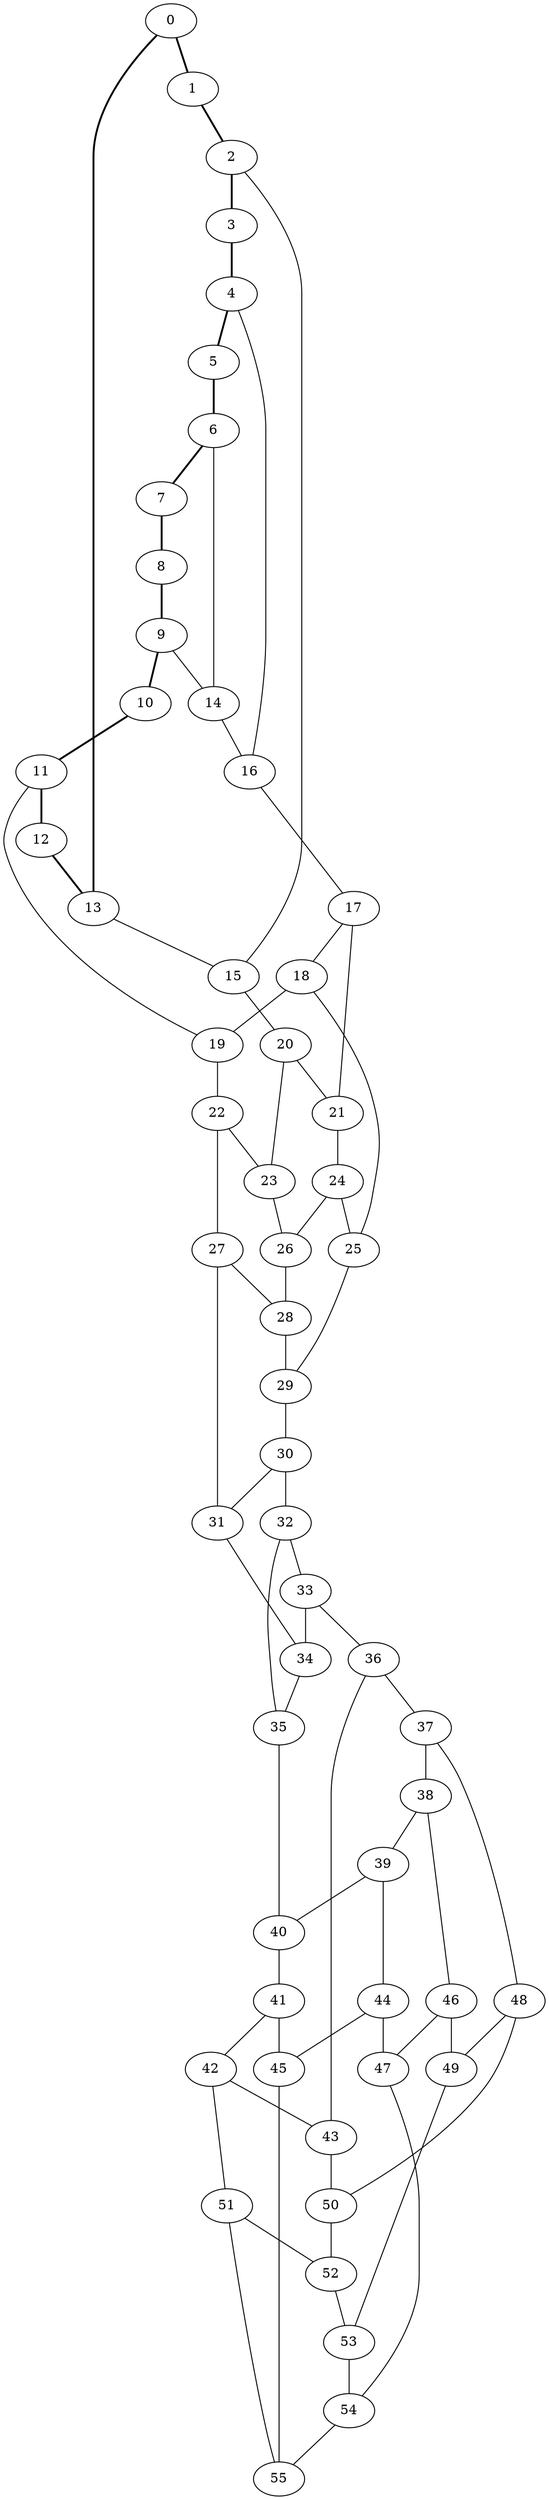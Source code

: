 //Inside of this graph isn't 3-connected
graph G {
0 [ pos = " 13.00,0.00!" ];
0 -- 1[style=bold];
0 -- 13[style=bold];
1 [ pos = " 11.71,5.64!" ];
1 -- 2[style=bold];
2 [ pos = " 8.11,10.16!" ];
2 -- 3[style=bold];
2 -- 15;
3 [ pos = " 2.89,12.67!" ];
3 -- 4[style=bold];
4 [ pos = " -2.89,12.67!" ];
4 -- 5[style=bold];
4 -- 16;
5 [ pos = " -8.11,10.16!" ];
5 -- 6[style=bold];
6 [ pos = " -11.71,5.64!" ];
6 -- 7[style=bold];
6 -- 14;
7 [ pos = " -13.00,0.00!" ];
7 -- 8[style=bold];
8 [ pos = " -11.71,-5.64!" ];
8 -- 9[style=bold];
9 [ pos = " -8.11,-10.16!" ];
9 -- 10[style=bold];
9 -- 14;
10 [ pos = " -2.89,-12.67!" ];
10 -- 11[style=bold];
11 [ pos = " 2.89,-12.67!" ];
11 -- 12[style=bold];
11 -- 19;
12 [ pos = " 8.11,-10.16!" ];
12 -- 13[style=bold];
13 [ pos = " 11.71,-5.64!" ];
13 -- 15;
14 -- 16;
15 -- 20;
16 -- 17;
17 -- 18;
17 -- 21;
18 -- 19;
18 -- 25;
19 -- 22;
20 -- 21;
20 -- 23;
21 -- 24;
22 -- 23;
22 -- 27;
23 -- 26;
24 -- 25;
24 -- 26;
25 -- 29;
26 -- 28;
27 -- 28;
27 -- 31;
28 -- 29;
29 -- 30;
30 -- 31;
30 -- 32;
31 -- 34;
32 -- 33;
32 -- 35;
33 -- 34;
33 -- 36;
34 -- 35;
35 -- 40;
36 -- 37;
36 -- 43;
37 -- 38;
37 -- 48;
38 -- 39;
38 -- 46;
39 -- 40;
39 -- 44;
40 -- 41;
41 -- 42;
41 -- 45;
42 -- 43;
42 -- 51;
43 -- 50;
44 -- 45;
44 -- 47;
45 -- 55;
46 -- 47;
46 -- 49;
47 -- 54;
48 -- 49;
48 -- 50;
49 -- 53;
50 -- 52;
51 -- 52;
51 -- 55;
52 -- 53;
53 -- 54;
54 -- 55;
}
